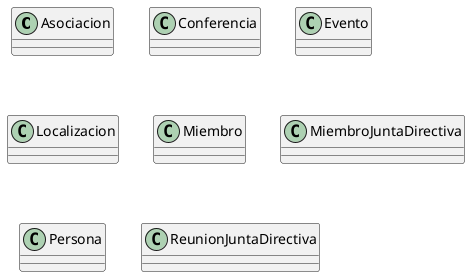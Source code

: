 @startuml

class Asociacion {

}
class Conferencia {

}
class Evento {

}
class Localizacion {

}
class Miembro {

}
class MiembroJuntaDirectiva {

}
class Persona {

}
class ReunionJuntaDirectiva {

}
@enduml